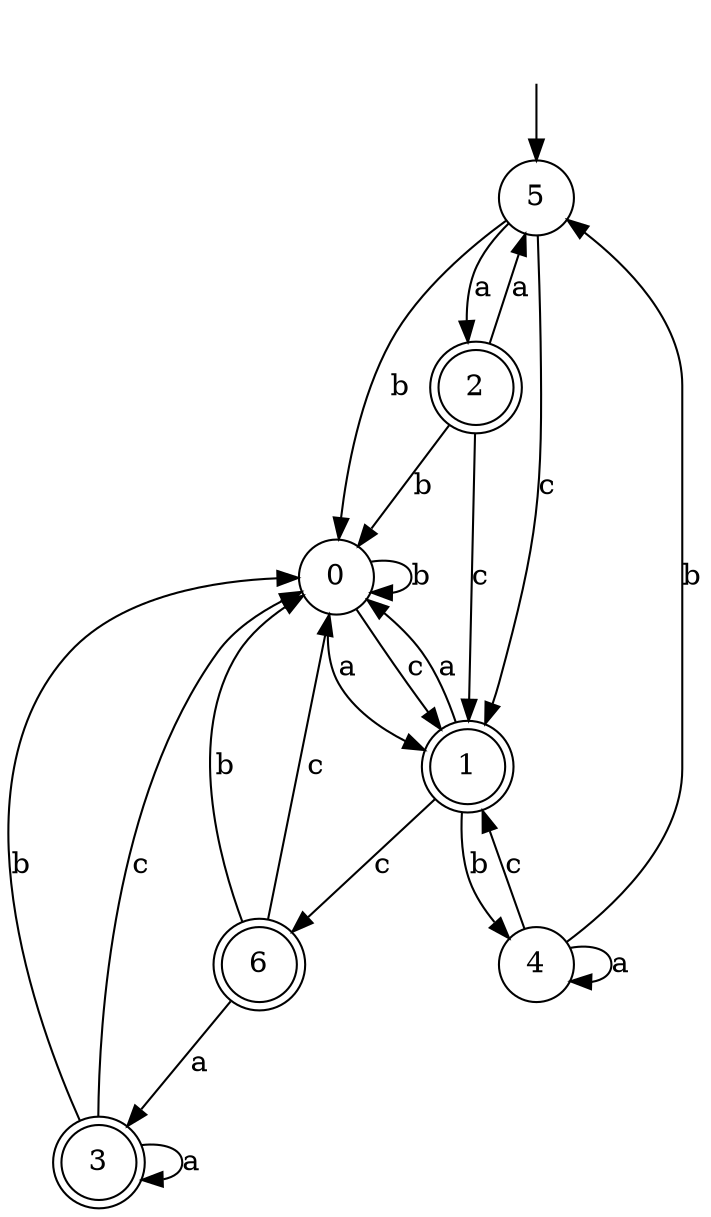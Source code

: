digraph g {
__start [label=""shape=none]
	5[shape="circle" label="5"]
	0[shape="circle" label="0"]
	1[shape="doublecircle" label="1"]
	2[shape="doublecircle" label="2"]
	3[shape="doublecircle" label="3"]
	4[shape="circle" label="4"]
	6[shape="doublecircle" label="6"]

__start -> 5
	0 -> 1 [label="a"]
	0 -> 0 [label="b"]
	0 -> 1 [label="c"]
	1 -> 0 [label="a"]
	1 -> 4 [label="b"]
	1 -> 6 [label="c"]
	2 -> 5 [label="a"]
	2 -> 0 [label="b"]
	2 -> 1 [label="c"]
	3 -> 3 [label="a"]
	3 -> 0 [label="b"]
	3 -> 0 [label="c"]
	4 -> 4 [label="a"]
	4 -> 5 [label="b"]
	4 -> 1 [label="c"]
	5 -> 2 [label="a"]
	5 -> 0 [label="b"]
	5 -> 1 [label="c"]
	6 -> 3 [label="a"]
	6 -> 0 [label="b"]
	6 -> 0 [label="c"]
}
